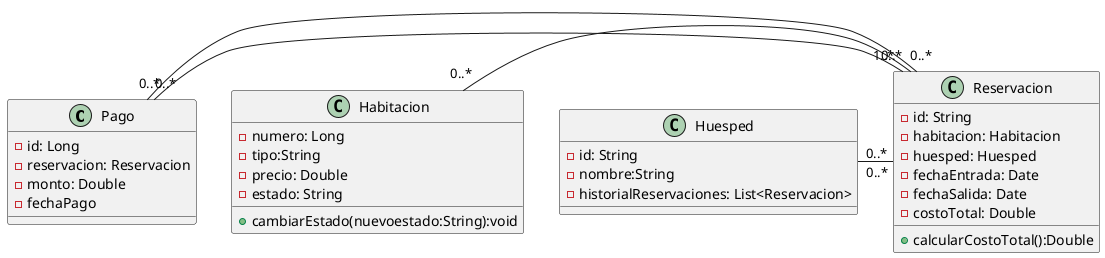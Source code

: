 @startuml
class Pago {
    - id: Long
    - reservacion: Reservacion
    - monto: Double
    - fechaPago
}
Pago "0..*" - "1..*" Reservacion

class Habitacion {
    -numero: Long
    -tipo:String
    -precio: Double
    -estado: String
    + cambiarEstado(nuevoestado:String):void
}
Habitacion "0..*" - "0..*" Reservacion

class Huesped {
    -id: String
    -nombre:String
    -historialReservaciones: List<Reservacion>
}
Huesped "0..*" - "0..*" Reservacion

class Reservacion {
    -id: String
    -habitacion: Habitacion
    -huesped: Huesped
    - fechaEntrada: Date
    - fechaSalida: Date
    - costoTotal: Double
    + calcularCostoTotal():Double
}
Reservacion "0..*" - "0..*" Pago
@enduml

